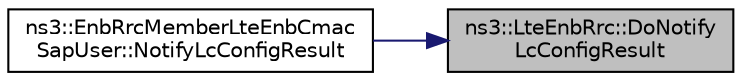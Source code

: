 digraph "ns3::LteEnbRrc::DoNotifyLcConfigResult"
{
 // LATEX_PDF_SIZE
  edge [fontname="Helvetica",fontsize="10",labelfontname="Helvetica",labelfontsize="10"];
  node [fontname="Helvetica",fontsize="10",shape=record];
  rankdir="RL";
  Node1 [label="ns3::LteEnbRrc::DoNotify\lLcConfigResult",height=0.2,width=0.4,color="black", fillcolor="grey75", style="filled", fontcolor="black",tooltip="Notify LC config result function."];
  Node1 -> Node2 [dir="back",color="midnightblue",fontsize="10",style="solid",fontname="Helvetica"];
  Node2 [label="ns3::EnbRrcMemberLteEnbCmac\lSapUser::NotifyLcConfigResult",height=0.2,width=0.4,color="black", fillcolor="white", style="filled",URL="$classns3_1_1_enb_rrc_member_lte_enb_cmac_sap_user.html#a06eaf49a4c6255044ce85c13c3b43a32",tooltip="notify the result of the last LC config operation"];
}
